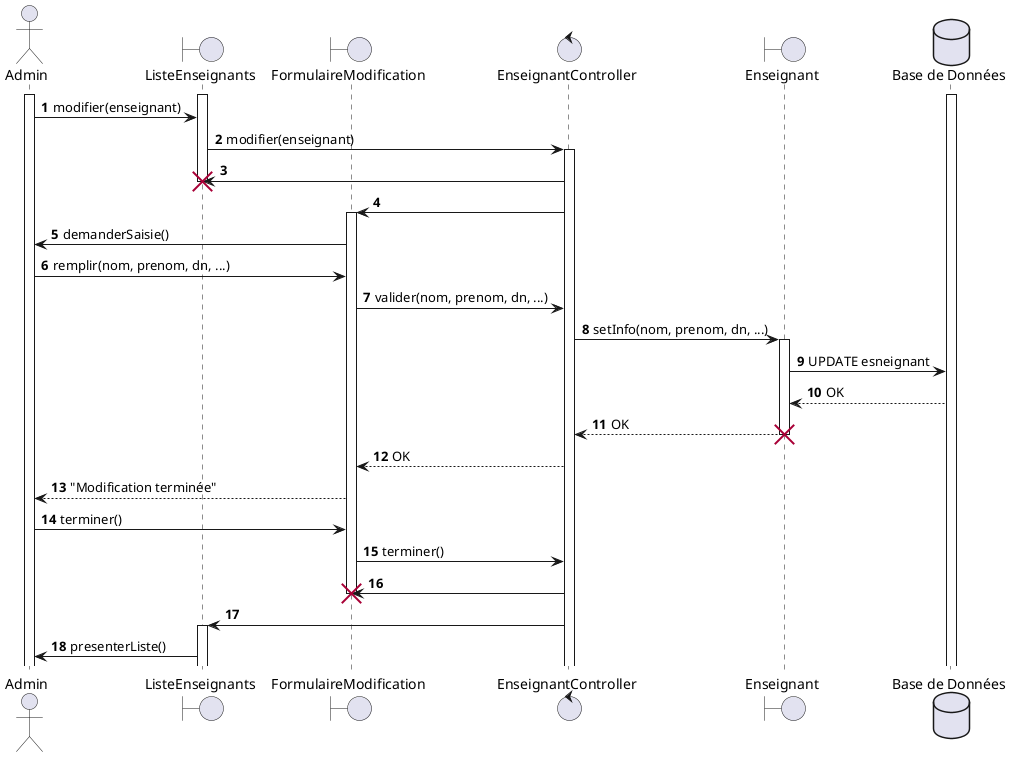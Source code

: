 @startuml DSE-Modifier
actor Admin as ad
boundary ListeEnseignants as list
boundary FormulaireModification as form
control EnseignantController as controller
boundary Enseignant as ens
database "Base de Données" as bd

autonumber
activate ad
activate bd
activate list
ad -> list : modifier(enseignant)
list -> controller : modifier(enseignant)
activate controller
controller -> list
destroy list
controller -> form
activate form
form -> ad : demanderSaisie()
ad -> form : remplir(nom, prenom, dn, ...)
form -> controller : valider(nom, prenom, dn, ...)
controller -> ens : setInfo(nom, prenom, dn, ...)
activate ens
ens -> bd : UPDATE esneignant
bd --> ens : OK
ens --> controller : OK
destroy ens
controller --> form : OK
form --> ad : "Modification terminée"
ad -> form : terminer()
form -> controller : terminer()
controller -> form
destroy form
controller -> list
activate list
list -> ad : presenterListe()

@enduml